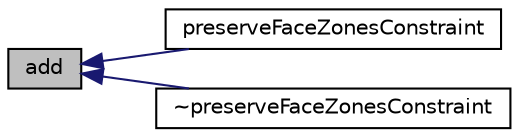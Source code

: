 digraph "add"
{
  bgcolor="transparent";
  edge [fontname="Helvetica",fontsize="10",labelfontname="Helvetica",labelfontsize="10"];
  node [fontname="Helvetica",fontsize="10",shape=record];
  rankdir="LR";
  Node1 [label="add",height=0.2,width=0.4,color="black", fillcolor="grey75", style="filled", fontcolor="black"];
  Node1 -> Node2 [dir="back",color="midnightblue",fontsize="10",style="solid",fontname="Helvetica"];
  Node2 [label="preserveFaceZonesConstraint",height=0.2,width=0.4,color="black",URL="$a02001.html#a984421f176c09e10a3a005c5fffa4b3e",tooltip="Construct from components. "];
  Node1 -> Node3 [dir="back",color="midnightblue",fontsize="10",style="solid",fontname="Helvetica"];
  Node3 [label="~preserveFaceZonesConstraint",height=0.2,width=0.4,color="black",URL="$a02001.html#a7fdb37ca2a96f4537902d9fe3968c571",tooltip="Destructor. "];
}
